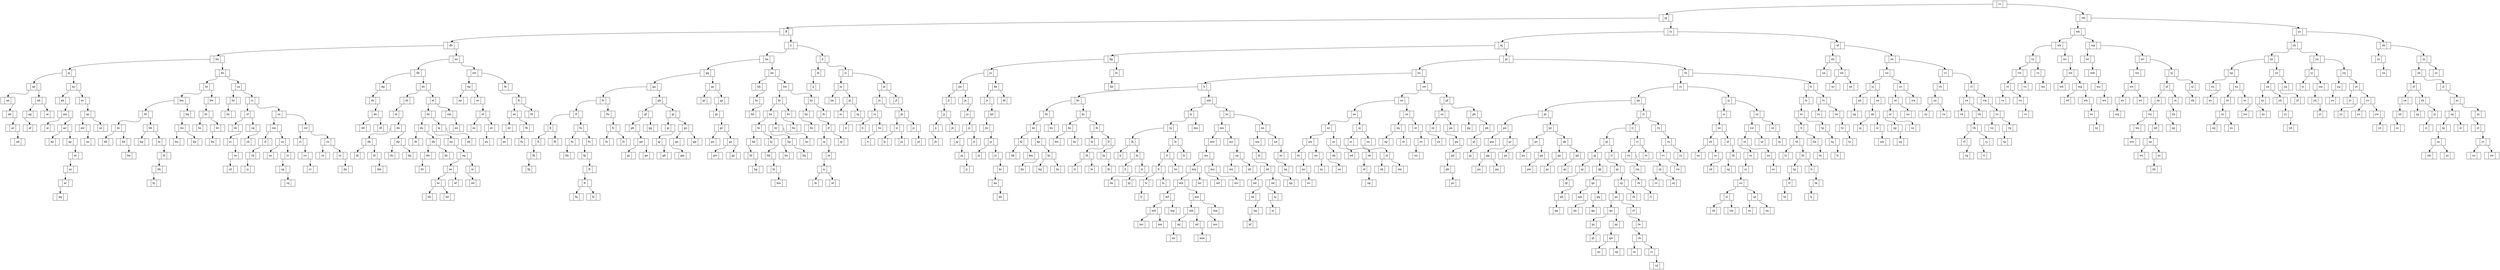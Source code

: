 digraph BST {
node [shape=record]
vr[label="<L> |<D> vr|<R> "]
jg[label="<L> |<D> jg|<R> "]
ff[label="<L> |<D> ff|<R> "]
db[label="<L> |<D> db|<R> "]
ba[label="<L> |<D> ba|<R> "]
aj[label="<L> |<D> aj|<R> "]
ae[label="<L> |<D> ae|<R> "]
aa[label="<L> |<D> aa|<R> "]
ab[label="<L> |<D> ab|<R> "]
ac[label="<L> |<D> ac|<R> "]
ad[label="<L> |<D> ad|<R> "]
ac:R -> ad:D
ab:R -> ac:D
aa:R -> ab:D
ae:L -> aa:D
ah[label="<L> |<D> ah|<R> "]
ag[label="<L> |<D> ag|<R> "]
af[label="<L> |<D> af|<R> "]
ag:L -> af:D
ah:L -> ag:D
ai[label="<L> |<D> ai|<R> "]
ah:R -> ai:D
ae:R -> ah:D
aj:L -> ae:D
au[label="<L> |<D> au|<R> "]
ak[label="<L> |<D> ak|<R> "]
am[label="<L> |<D> am|<R> "]
al[label="<L> |<D> al|<R> "]
am:L -> al:D
ao[label="<L> |<D> ao|<R> "]
an[label="<L> |<D> an|<R> "]
ao:L -> an:D
ap[label="<L> |<D> ap|<R> "]
at[label="<L> |<D> at|<R> "]
as[label="<L> |<D> as|<R> "]
ar[label="<L> |<D> ar|<R> "]
aq[label="<L> |<D> aq|<R> "]
ar:L -> aq:D
as:L -> ar:D
at:L -> as:D
ap:R -> at:D
ao:R -> ap:D
am:R -> ao:D
ak:R -> am:D
au:L -> ak:D
av[label="<L> |<D> av|<R> "]
ay[label="<L> |<D> ay|<R> "]
aw[label="<L> |<D> aw|<R> "]
ax[label="<L> |<D> ax|<R> "]
aw:R -> ax:D
ay:L -> aw:D
az[label="<L> |<D> az|<R> "]
ay:R -> az:D
av:R -> ay:D
au:R -> av:D
aj:R -> au:D
ba:L -> aj:D
bx[label="<L> |<D> bx|<R> "]
br[label="<L> |<D> br|<R> "]
bm[label="<L> |<D> bm|<R> "]
bf[label="<L> |<D> bf|<R> "]
bc[label="<L> |<D> bc|<R> "]
bb[label="<L> |<D> bb|<R> "]
bc:L -> bb:D
bd[label="<L> |<D> bd|<R> "]
be[label="<L> |<D> be|<R> "]
bd:R -> be:D
bc:R -> bd:D
bf:L -> bc:D
bh[label="<L> |<D> bh|<R> "]
bg[label="<L> |<D> bg|<R> "]
bh:L -> bg:D
bi[label="<L> |<D> bi|<R> "]
bl[label="<L> |<D> bl|<R> "]
bk[label="<L> |<D> bk|<R> "]
bj[label="<L> |<D> bj|<R> "]
bk:L -> bj:D
bl:L -> bk:D
bi:R -> bl:D
bh:R -> bi:D
bf:R -> bh:D
bm:L -> bf:D
bq[label="<L> |<D> bq|<R> "]
bo[label="<L> |<D> bo|<R> "]
bn[label="<L> |<D> bn|<R> "]
bo:L -> bn:D
bp[label="<L> |<D> bp|<R> "]
bo:R -> bp:D
bq:L -> bo:D
bm:R -> bq:D
br:L -> bm:D
bw[label="<L> |<D> bw|<R> "]
bt[label="<L> |<D> bt|<R> "]
bs[label="<L> |<D> bs|<R> "]
bt:L -> bs:D
bv[label="<L> |<D> bv|<R> "]
bu[label="<L> |<D> bu|<R> "]
bv:L -> bu:D
bt:R -> bv:D
bw:L -> bt:D
br:R -> bw:D
bx:L -> br:D
ca[label="<L> |<D> ca|<R> "]
bz[label="<L> |<D> bz|<R> "]
by[label="<L> |<D> by|<R> "]
bz:L -> by:D
ca:L -> bz:D
ci[label="<L> |<D> ci|<R> "]
cf[label="<L> |<D> cf|<R> "]
cb[label="<L> |<D> cb|<R> "]
cc[label="<L> |<D> cc|<R> "]
ce[label="<L> |<D> ce|<R> "]
cd[label="<L> |<D> cd|<R> "]
ce:L -> cd:D
cc:R -> ce:D
cb:R -> cc:D
cf:L -> cb:D
cg[label="<L> |<D> cg|<R> "]
ch[label="<L> |<D> ch|<R> "]
cg:R -> ch:D
cf:R -> cg:D
ci:L -> cf:D
cs[label="<L> |<D> cs|<R> "]
cm[label="<L> |<D> cm|<R> "]
cl[label="<L> |<D> cl|<R> "]
ck[label="<L> |<D> ck|<R> "]
cj[label="<L> |<D> cj|<R> "]
ck:L -> cj:D
cl:L -> ck:D
cm:L -> cl:D
co[label="<L> |<D> co|<R> "]
cn[label="<L> |<D> cn|<R> "]
co:L -> cn:D
cr[label="<L> |<D> cr|<R> "]
cp[label="<L> |<D> cp|<R> "]
cq[label="<L> |<D> cq|<R> "]
cp:R -> cq:D
cr:L -> cp:D
co:R -> cr:D
cm:R -> co:D
cs:L -> cm:D
cw[label="<L> |<D> cw|<R> "]
ct[label="<L> |<D> ct|<R> "]
cu[label="<L> |<D> cu|<R> "]
cv[label="<L> |<D> cv|<R> "]
cu:R -> cv:D
ct:R -> cu:D
cw:L -> ct:D
cy[label="<L> |<D> cy|<R> "]
cx[label="<L> |<D> cx|<R> "]
cy:L -> cx:D
cz[label="<L> |<D> cz|<R> "]
da[label="<L> |<D> da|<R> "]
cz:R -> da:D
cy:R -> cz:D
cw:R -> cy:D
cs:R -> cw:D
ci:R -> cs:D
ca:R -> ci:D
bx:R -> ca:D
ba:R -> bx:D
db:L -> ba:D
eo[label="<L> |<D> eo|<R> "]
dh[label="<L> |<D> dh|<R> "]
dg[label="<L> |<D> dg|<R> "]
dc[label="<L> |<D> dc|<R> "]
de[label="<L> |<D> de|<R> "]
dd[label="<L> |<D> dd|<R> "]
de:L -> dd:D
df[label="<L> |<D> df|<R> "]
de:R -> df:D
dc:R -> de:D
dg:L -> dc:D
dh:L -> dg:D
ds[label="<L> |<D> ds|<R> "]
dr[label="<L> |<D> dr|<R> "]
di[label="<L> |<D> di|<R> "]
dn[label="<L> |<D> dn|<R> "]
dk[label="<L> |<D> dk|<R> "]
dj[label="<L> |<D> dj|<R> "]
dk:L -> dj:D
dl[label="<L> |<D> dl|<R> "]
dm[label="<L> |<D> dm|<R> "]
dl:R -> dm:D
dk:R -> dl:D
dn:L -> dk:D
dp[label="<L> |<D> dp|<R> "]
do[label="<L> |<D> do|<R> "]
dp:L -> do:D
dq[label="<L> |<D> dq|<R> "]
dp:R -> dq:D
dn:R -> dp:D
di:R -> dn:D
dr:L -> di:D
ds:L -> dr:D
el[label="<L> |<D> el|<R> "]
dz[label="<L> |<D> dz|<R> "]
du[label="<L> |<D> du|<R> "]
dt[label="<L> |<D> dt|<R> "]
du:L -> dt:D
dx[label="<L> |<D> dx|<R> "]
dw[label="<L> |<D> dw|<R> "]
dv[label="<L> |<D> dv|<R> "]
dw:L -> dv:D
dx:L -> dw:D
dy[label="<L> |<D> dy|<R> "]
dx:R -> dy:D
du:R -> dx:D
dz:L -> du:D
ej[label="<L> |<D> ej|<R> "]
ea[label="<L> |<D> ea|<R> "]
eg[label="<L> |<D> eg|<R> "]
ee[label="<L> |<D> ee|<R> "]
ec[label="<L> |<D> ec|<R> "]
eb[label="<L> |<D> eb|<R> "]
ec:L -> eb:D
ed[label="<L> |<D> ed|<R> "]
ec:R -> ed:D
ee:L -> ec:D
ef[label="<L> |<D> ef|<R> "]
ee:R -> ef:D
eg:L -> ee:D
ei[label="<L> |<D> ei|<R> "]
eh[label="<L> |<D> eh|<R> "]
ei:L -> eh:D
eg:R -> ei:D
ea:R -> eg:D
ej:L -> ea:D
ek[label="<L> |<D> ek|<R> "]
ej:R -> ek:D
dz:R -> ej:D
el:L -> dz:D
em[label="<L> |<D> em|<R> "]
en[label="<L> |<D> en|<R> "]
em:R -> en:D
el:R -> em:D
ds:R -> el:D
dh:R -> ds:D
eo:L -> dh:D
ew[label="<L> |<D> ew|<R> "]
eq[label="<L> |<D> eq|<R> "]
ep[label="<L> |<D> ep|<R> "]
eq:L -> ep:D
er[label="<L> |<D> er|<R> "]
et[label="<L> |<D> et|<R> "]
es[label="<L> |<D> es|<R> "]
et:L -> es:D
ev[label="<L> |<D> ev|<R> "]
eu[label="<L> |<D> eu|<R> "]
ev:L -> eu:D
et:R -> ev:D
er:R -> et:D
eq:R -> er:D
ew:L -> eq:D
fe[label="<L> |<D> fe|<R> "]
fc[label="<L> |<D> fc|<R> "]
ez[label="<L> |<D> ez|<R> "]
ey[label="<L> |<D> ey|<R> "]
ex[label="<L> |<D> ex|<R> "]
ey:L -> ex:D
ez:L -> ey:D
fb[label="<L> |<D> fb|<R> "]
fa[label="<L> |<D> fa|<R> "]
fb:L -> fa:D
ez:R -> fb:D
fc:L -> ez:D
fd[label="<L> |<D> fd|<R> "]
fc:R -> fd:D
fe:L -> fc:D
ew:R -> fe:D
eo:R -> ew:D
db:R -> eo:D
ff:L -> db:D
ii[label="<L> |<D> ii|<R> "]
ha[label="<L> |<D> ha|<R> "]
gq[label="<L> |<D> gq|<R> "]
ga[label="<L> |<D> ga|<R> "]
fv[label="<L> |<D> fv|<R> "]
fl[label="<L> |<D> fl|<R> "]
fj[label="<L> |<D> fj|<R> "]
fi[label="<L> |<D> fi|<R> "]
fh[label="<L> |<D> fh|<R> "]
fg[label="<L> |<D> fg|<R> "]
fh:L -> fg:D
fi:L -> fh:D
fj:L -> fi:D
fk[label="<L> |<D> fk|<R> "]
fj:R -> fk:D
fl:L -> fj:D
fo[label="<L> |<D> fo|<R> "]
fn[label="<L> |<D> fn|<R> "]
fm[label="<L> |<D> fm|<R> "]
fn:L -> fm:D
fo:L -> fn:D
fu[label="<L> |<D> fu|<R> "]
fp[label="<L> |<D> fp|<R> "]
ft[label="<L> |<D> ft|<R> "]
fr[label="<L> |<D> fr|<R> "]
fq[label="<L> |<D> fq|<R> "]
fr:L -> fq:D
fs[label="<L> |<D> fs|<R> "]
fr:R -> fs:D
ft:L -> fr:D
fp:R -> ft:D
fu:L -> fp:D
fo:R -> fu:D
fl:R -> fo:D
fv:L -> fl:D
fw[label="<L> |<D> fw|<R> "]
fy[label="<L> |<D> fy|<R> "]
fx[label="<L> |<D> fx|<R> "]
fy:L -> fx:D
fz[label="<L> |<D> fz|<R> "]
fy:R -> fz:D
fw:R -> fy:D
fv:R -> fw:D
ga:L -> fv:D
gh[label="<L> |<D> gh|<R> "]
gf[label="<L> |<D> gf|<R> "]
gb[label="<L> |<D> gb|<R> "]
gd[label="<L> |<D> gd|<R> "]
gc[label="<L> |<D> gc|<R> "]
gd:L -> gc:D
ge[label="<L> |<D> ge|<R> "]
gd:R -> ge:D
gb:R -> gd:D
gf:L -> gb:D
gg[label="<L> |<D> gg|<R> "]
gf:R -> gg:D
gh:L -> gf:D
gl[label="<L> |<D> gl|<R> "]
gi[label="<L> |<D> gi|<R> "]
gj[label="<L> |<D> gj|<R> "]
gk[label="<L> |<D> gk|<R> "]
gj:R -> gk:D
gi:R -> gj:D
gl:L -> gi:D
go[label="<L> |<D> go|<R> "]
gn[label="<L> |<D> gn|<R> "]
gm[label="<L> |<D> gm|<R> "]
gn:L -> gm:D
go:L -> gn:D
gp[label="<L> |<D> gp|<R> "]
go:R -> gp:D
gl:R -> go:D
gh:R -> gl:D
ga:R -> gh:D
gq:L -> ga:D
gs[label="<L> |<D> gs|<R> "]
gr[label="<L> |<D> gr|<R> "]
gs:L -> gr:D
gz[label="<L> |<D> gz|<R> "]
gt[label="<L> |<D> gt|<R> "]
gv[label="<L> |<D> gv|<R> "]
gu[label="<L> |<D> gu|<R> "]
gv:L -> gu:D
gx[label="<L> |<D> gx|<R> "]
gw[label="<L> |<D> gw|<R> "]
gx:L -> gw:D
gy[label="<L> |<D> gy|<R> "]
gx:R -> gy:D
gv:R -> gx:D
gt:R -> gv:D
gz:L -> gt:D
gs:R -> gz:D
gq:R -> gs:D
ha:L -> gq:D
he[label="<L> |<D> he|<R> "]
hb[label="<L> |<D> hb|<R> "]
hc[label="<L> |<D> hc|<R> "]
hd[label="<L> |<D> hd|<R> "]
hc:R -> hd:D
hb:R -> hc:D
he:L -> hb:D
hw[label="<L> |<D> hw|<R> "]
ht[label="<L> |<D> ht|<R> "]
hn[label="<L> |<D> hn|<R> "]
hi[label="<L> |<D> hi|<R> "]
hh[label="<L> |<D> hh|<R> "]
hf[label="<L> |<D> hf|<R> "]
hg[label="<L> |<D> hg|<R> "]
hf:R -> hg:D
hh:L -> hf:D
hi:L -> hh:D
hj[label="<L> |<D> hj|<R> "]
hk[label="<L> |<D> hk|<R> "]
hl[label="<L> |<D> hl|<R> "]
hm[label="<L> |<D> hm|<R> "]
hl:R -> hm:D
hk:R -> hl:D
hj:R -> hk:D
hi:R -> hj:D
hn:L -> hi:D
hr[label="<L> |<D> hr|<R> "]
hp[label="<L> |<D> hp|<R> "]
ho[label="<L> |<D> ho|<R> "]
hp:L -> ho:D
hq[label="<L> |<D> hq|<R> "]
hp:R -> hq:D
hr:L -> hp:D
hs[label="<L> |<D> hs|<R> "]
hr:R -> hs:D
hn:R -> hr:D
ht:L -> hn:D
hv[label="<L> |<D> hv|<R> "]
hu[label="<L> |<D> hu|<R> "]
hv:L -> hu:D
ht:R -> hv:D
hw:L -> ht:D
hz[label="<L> |<D> hz|<R> "]
hy[label="<L> |<D> hy|<R> "]
hx[label="<L> |<D> hx|<R> "]
hy:L -> hx:D
hz:L -> hy:D
ih[label="<L> |<D> ih|<R> "]
if[label="<L> |<D> if|<R> "]
ia[label="<L> |<D> ia|<R> "]
ie[label="<L> |<D> ie|<R> "]
ic[label="<L> |<D> ic|<R> "]
ib[label="<L> |<D> ib|<R> "]
ic:L -> ib:D
id[label="<L> |<D> id|<R> "]
ic:R -> id:D
ie:L -> ic:D
ia:R -> ie:D
if:L -> ia:D
ig[label="<L> |<D> ig|<R> "]
if:R -> ig:D
ih:L -> if:D
hz:R -> ih:D
hw:R -> hz:D
he:R -> hw:D
ha:R -> he:D
ii:L -> ha:D
il[label="<L> |<D> il|<R> "]
ik[label="<L> |<D> ik|<R> "]
ij[label="<L> |<D> ij|<R> "]
ik:L -> ij:D
il:L -> ik:D
is[label="<L> |<D> is|<R> "]
in[label="<L> |<D> in|<R> "]
im[label="<L> |<D> im|<R> "]
in:L -> im:D
ip[label="<L> |<D> ip|<R> "]
io[label="<L> |<D> io|<R> "]
ip:L -> io:D
iq[label="<L> |<D> iq|<R> "]
ir[label="<L> |<D> ir|<R> "]
iq:R -> ir:D
ip:R -> iq:D
in:R -> ip:D
is:L -> in:D
je[label="<L> |<D> je|<R> "]
ix[label="<L> |<D> ix|<R> "]
iu[label="<L> |<D> iu|<R> "]
it[label="<L> |<D> it|<R> "]
iu:L -> it:D
iw[label="<L> |<D> iw|<R> "]
iv[label="<L> |<D> iv|<R> "]
iw:L -> iv:D
iu:R -> iw:D
ix:L -> iu:D
jb[label="<L> |<D> jb|<R> "]
iz[label="<L> |<D> iz|<R> "]
iy[label="<L> |<D> iy|<R> "]
iz:L -> iy:D
ja[label="<L> |<D> ja|<R> "]
iz:R -> ja:D
jb:L -> iz:D
jc[label="<L> |<D> jc|<R> "]
jd[label="<L> |<D> jd|<R> "]
jc:R -> jd:D
jb:R -> jc:D
ix:R -> jb:D
je:L -> ix:D
jf[label="<L> |<D> jf|<R> "]
je:R -> jf:D
is:R -> je:D
il:R -> is:D
ii:R -> il:D
ff:R -> ii:D
jg:L -> ff:D
tz[label="<L> |<D> tz|<R> "]
kj[label="<L> |<D> kj|<R> "]
kg[label="<L> |<D> kg|<R> "]
ju[label="<L> |<D> ju|<R> "]
jm[label="<L> |<D> jm|<R> "]
jl[label="<L> |<D> jl|<R> "]
jj[label="<L> |<D> jj|<R> "]
ji[label="<L> |<D> ji|<R> "]
jh[label="<L> |<D> jh|<R> "]
ji:L -> jh:D
jj:L -> ji:D
jk[label="<L> |<D> jk|<R> "]
jj:R -> jk:D
jl:L -> jj:D
jm:L -> jl:D
jn[label="<L> |<D> jn|<R> "]
jo[label="<L> |<D> jo|<R> "]
js[label="<L> |<D> js|<R> "]
jp[label="<L> |<D> jp|<R> "]
jq[label="<L> |<D> jq|<R> "]
jr[label="<L> |<D> jr|<R> "]
jq:R -> jr:D
jp:R -> jq:D
js:L -> jp:D
jt[label="<L> |<D> jt|<R> "]
js:R -> jt:D
jo:R -> js:D
jn:R -> jo:D
jm:R -> jn:D
ju:L -> jm:D
ke[label="<L> |<D> ke|<R> "]
jv[label="<L> |<D> jv|<R> "]
kd[label="<L> |<D> kd|<R> "]
jw[label="<L> |<D> jw|<R> "]
jy[label="<L> |<D> jy|<R> "]
jx[label="<L> |<D> jx|<R> "]
jy:L -> jx:D
jz[label="<L> |<D> jz|<R> "]
kc[label="<L> |<D> kc|<R> "]
ka[label="<L> |<D> ka|<R> "]
kb[label="<L> |<D> kb|<R> "]
ka:R -> kb:D
kc:L -> ka:D
jz:R -> kc:D
jy:R -> jz:D
jw:R -> jy:D
kd:L -> jw:D
jv:R -> kd:D
ke:L -> jv:D
kf[label="<L> |<D> kf|<R> "]
ke:R -> kf:D
ju:R -> ke:D
kg:L -> ju:D
ki[label="<L> |<D> ki|<R> "]
kh[label="<L> |<D> kh|<R> "]
ki:L -> kh:D
kg:R -> ki:D
kj:L -> kg:D
pl[label="<L> |<D> pl|<R> "]
ns[label="<L> |<D> ns|<R> "]
li[label="<L> |<D> li|<R> "]
kv[label="<L> |<D> kv|<R> "]
kt[label="<L> |<D> kt|<R> "]
ko[label="<L> |<D> ko|<R> "]
kl[label="<L> |<D> kl|<R> "]
kk[label="<L> |<D> kk|<R> "]
kl:L -> kk:D
km[label="<L> |<D> km|<R> "]
kn[label="<L> |<D> kn|<R> "]
km:R -> kn:D
kl:R -> km:D
ko:L -> kl:D
kp[label="<L> |<D> kp|<R> "]
kr[label="<L> |<D> kr|<R> "]
kq[label="<L> |<D> kq|<R> "]
kr:L -> kq:D
ks[label="<L> |<D> ks|<R> "]
kr:R -> ks:D
kp:R -> kr:D
ko:R -> kp:D
kt:L -> ko:D
ku[label="<L> |<D> ku|<R> "]
kt:R -> ku:D
kv:L -> kt:D
kz[label="<L> |<D> kz|<R> "]
kx[label="<L> |<D> kx|<R> "]
kw[label="<L> |<D> kw|<R> "]
kx:L -> kw:D
ky[label="<L> |<D> ky|<R> "]
kx:R -> ky:D
kz:L -> kx:D
lb[label="<L> |<D> lb|<R> "]
la[label="<L> |<D> la|<R> "]
lb:L -> la:D
lf[label="<L> |<D> lf|<R> "]
ld[label="<L> |<D> ld|<R> "]
lc[label="<L> |<D> lc|<R> "]
ld:L -> lc:D
le[label="<L> |<D> le|<R> "]
ld:R -> le:D
lf:L -> ld:D
lg[label="<L> |<D> lg|<R> "]
lh[label="<L> |<D> lh|<R> "]
lg:R -> lh:D
lf:R -> lg:D
lb:R -> lf:D
kz:R -> lb:D
kv:R -> kz:D
li:L -> kv:D
mb[label="<L> |<D> mb|<R> "]
lz[label="<L> |<D> lz|<R> "]
lq[label="<L> |<D> lq|<R> "]
lk[label="<L> |<D> lk|<R> "]
lj[label="<L> |<D> lj|<R> "]
lk:L -> lj:D
ln[label="<L> |<D> ln|<R> "]
ll[label="<L> |<D> ll|<R> "]
lm[label="<L> |<D> lm|<R> "]
ll:R -> lm:D
ln:L -> ll:D
lo[label="<L> |<D> lo|<R> "]
lp[label="<L> |<D> lp|<R> "]
lo:R -> lp:D
ln:R -> lo:D
lk:R -> ln:D
lq:L -> lk:D
lx[label="<L> |<D> lx|<R> "]
lv[label="<L> |<D> lv|<R> "]
lt[label="<L> |<D> lt|<R> "]
ls[label="<L> |<D> ls|<R> "]
lr[label="<L> |<D> lr|<R> "]
ls:L -> lr:D
lt:L -> ls:D
lu[label="<L> |<D> lu|<R> "]
lt:R -> lu:D
lv:L -> lt:D
lw[label="<L> |<D> lw|<R> "]
lv:R -> lw:D
lx:L -> lv:D
ly[label="<L> |<D> ly|<R> "]
lx:R -> ly:D
lq:R -> lx:D
lz:L -> lq:D
ma[label="<L> |<D> ma|<R> "]
lz:R -> ma:D
mb:L -> lz:D
nc[label="<L> |<D> nc|<R> "]
mx[label="<L> |<D> mx|<R> "]
mw[label="<L> |<D> mw|<R> "]
ms[label="<L> |<D> ms|<R> "]
mq[label="<L> |<D> mq|<R> "]
mh[label="<L> |<D> mh|<R> "]
mf[label="<L> |<D> mf|<R> "]
md[label="<L> |<D> md|<R> "]
mc[label="<L> |<D> mc|<R> "]
md:L -> mc:D
me[label="<L> |<D> me|<R> "]
md:R -> me:D
mf:L -> md:D
mg[label="<L> |<D> mg|<R> "]
mf:R -> mg:D
mh:L -> mf:D
mn[label="<L> |<D> mn|<R> "]
mk[label="<L> |<D> mk|<R> "]
mj[label="<L> |<D> mj|<R> "]
mi[label="<L> |<D> mi|<R> "]
mj:L -> mi:D
mk:L -> mj:D
ml[label="<L> |<D> ml|<R> "]
mm[label="<L> |<D> mm|<R> "]
ml:R -> mm:D
mk:R -> ml:D
mn:L -> mk:D
mp[label="<L> |<D> mp|<R> "]
mo[label="<L> |<D> mo|<R> "]
mp:L -> mo:D
mn:R -> mp:D
mh:R -> mn:D
mq:L -> mh:D
mr[label="<L> |<D> mr|<R> "]
mq:R -> mr:D
ms:L -> mq:D
mu[label="<L> |<D> mu|<R> "]
mt[label="<L> |<D> mt|<R> "]
mu:L -> mt:D
mv[label="<L> |<D> mv|<R> "]
mu:R -> mv:D
ms:R -> mu:D
mw:L -> ms:D
mx:L -> mw:D
my[label="<L> |<D> my|<R> "]
na[label="<L> |<D> na|<R> "]
mz[label="<L> |<D> mz|<R> "]
na:L -> mz:D
nb[label="<L> |<D> nb|<R> "]
na:R -> nb:D
my:R -> na:D
mx:R -> my:D
nc:L -> mx:D
nn[label="<L> |<D> nn|<R> "]
nm[label="<L> |<D> nm|<R> "]
nl[label="<L> |<D> nl|<R> "]
nh[label="<L> |<D> nh|<R> "]
nd[label="<L> |<D> nd|<R> "]
ne[label="<L> |<D> ne|<R> "]
ng[label="<L> |<D> ng|<R> "]
nf[label="<L> |<D> nf|<R> "]
ng:L -> nf:D
ne:R -> ng:D
nd:R -> ne:D
nh:L -> nd:D
nk[label="<L> |<D> nk|<R> "]
nj[label="<L> |<D> nj|<R> "]
ni[label="<L> |<D> ni|<R> "]
nj:L -> ni:D
nk:L -> nj:D
nh:R -> nk:D
nl:L -> nh:D
nm:L -> nl:D
nn:L -> nm:D
no[label="<L> |<D> no|<R> "]
nr[label="<L> |<D> nr|<R> "]
nq[label="<L> |<D> nq|<R> "]
np[label="<L> |<D> np|<R> "]
nq:L -> np:D
nr:L -> nq:D
no:R -> nr:D
nn:R -> no:D
nc:R -> nn:D
mb:R -> nc:D
li:R -> mb:D
ns:L -> li:D
ow[label="<L> |<D> ow|<R> "]
oo[label="<L> |<D> oo|<R> "]
oe[label="<L> |<D> oe|<R> "]
nz[label="<L> |<D> nz|<R> "]
nw[label="<L> |<D> nw|<R> "]
nt[label="<L> |<D> nt|<R> "]
nu[label="<L> |<D> nu|<R> "]
nv[label="<L> |<D> nv|<R> "]
nu:R -> nv:D
nt:R -> nu:D
nw:L -> nt:D
nx[label="<L> |<D> nx|<R> "]
ny[label="<L> |<D> ny|<R> "]
nx:R -> ny:D
nw:R -> nx:D
nz:L -> nw:D
oc[label="<L> |<D> oc|<R> "]
ob[label="<L> |<D> ob|<R> "]
oa[label="<L> |<D> oa|<R> "]
ob:L -> oa:D
oc:L -> ob:D
od[label="<L> |<D> od|<R> "]
oc:R -> od:D
nz:R -> oc:D
oe:L -> nz:D
oj[label="<L> |<D> oj|<R> "]
oi[label="<L> |<D> oi|<R> "]
oh[label="<L> |<D> oh|<R> "]
of[label="<L> |<D> of|<R> "]
og[label="<L> |<D> og|<R> "]
of:R -> og:D
oh:L -> of:D
oi:L -> oh:D
oj:L -> oi:D
on[label="<L> |<D> on|<R> "]
ol[label="<L> |<D> ol|<R> "]
ok[label="<L> |<D> ok|<R> "]
ol:L -> ok:D
om[label="<L> |<D> om|<R> "]
ol:R -> om:D
on:L -> ol:D
oj:R -> on:D
oe:R -> oj:D
oo:L -> oe:D
os[label="<L> |<D> os|<R> "]
oq[label="<L> |<D> oq|<R> "]
op[label="<L> |<D> op|<R> "]
oq:L -> op:D
or[label="<L> |<D> or|<R> "]
oq:R -> or:D
os:L -> oq:D
ot[label="<L> |<D> ot|<R> "]
ov[label="<L> |<D> ov|<R> "]
ou[label="<L> |<D> ou|<R> "]
ov:L -> ou:D
ot:R -> ov:D
os:R -> ot:D
oo:R -> os:D
ow:L -> oo:D
pf[label="<L> |<D> pf|<R> "]
oz[label="<L> |<D> oz|<R> "]
oy[label="<L> |<D> oy|<R> "]
ox[label="<L> |<D> ox|<R> "]
oy:L -> ox:D
oz:L -> oy:D
pe[label="<L> |<D> pe|<R> "]
pa[label="<L> |<D> pa|<R> "]
pd[label="<L> |<D> pd|<R> "]
pb[label="<L> |<D> pb|<R> "]
pc[label="<L> |<D> pc|<R> "]
pb:R -> pc:D
pd:L -> pb:D
pa:R -> pd:D
pe:L -> pa:D
oz:R -> pe:D
pf:L -> oz:D
ph[label="<L> |<D> ph|<R> "]
pg[label="<L> |<D> pg|<R> "]
ph:L -> pg:D
pk[label="<L> |<D> pk|<R> "]
pi[label="<L> |<D> pi|<R> "]
pj[label="<L> |<D> pj|<R> "]
pi:R -> pj:D
pk:L -> pi:D
ph:R -> pk:D
pf:R -> ph:D
ow:R -> pf:D
ns:R -> ow:D
pl:L -> ns:D
tb[label="<L> |<D> tb|<R> "]
rz[label="<L> |<D> rz|<R> "]
qe[label="<L> |<D> qe|<R> "]
pt[label="<L> |<D> pt|<R> "]
pn[label="<L> |<D> pn|<R> "]
pm[label="<L> |<D> pm|<R> "]
pn:L -> pm:D
pr[label="<L> |<D> pr|<R> "]
pp[label="<L> |<D> pp|<R> "]
po[label="<L> |<D> po|<R> "]
pp:L -> po:D
pq[label="<L> |<D> pq|<R> "]
pp:R -> pq:D
pr:L -> pp:D
ps[label="<L> |<D> ps|<R> "]
pr:R -> ps:D
pn:R -> pr:D
pt:L -> pn:D
py[label="<L> |<D> py|<R> "]
pv[label="<L> |<D> pv|<R> "]
pu[label="<L> |<D> pu|<R> "]
pv:L -> pu:D
px[label="<L> |<D> px|<R> "]
pw[label="<L> |<D> pw|<R> "]
px:L -> pw:D
pv:R -> px:D
py:L -> pv:D
qb[label="<L> |<D> qb|<R> "]
qa[label="<L> |<D> qa|<R> "]
pz[label="<L> |<D> pz|<R> "]
qa:L -> pz:D
qb:L -> qa:D
qd[label="<L> |<D> qd|<R> "]
qc[label="<L> |<D> qc|<R> "]
qd:L -> qc:D
qb:R -> qd:D
py:R -> qb:D
pt:R -> py:D
qe:L -> pt:D
rt[label="<L> |<D> rt|<R> "]
rj[label="<L> |<D> rj|<R> "]
ql[label="<L> |<D> ql|<R> "]
qj[label="<L> |<D> qj|<R> "]
qi[label="<L> |<D> qi|<R> "]
qf[label="<L> |<D> qf|<R> "]
qh[label="<L> |<D> qh|<R> "]
qg[label="<L> |<D> qg|<R> "]
qh:L -> qg:D
qf:R -> qh:D
qi:L -> qf:D
qj:L -> qi:D
qk[label="<L> |<D> qk|<R> "]
qj:R -> qk:D
ql:L -> qj:D
ri[label="<L> |<D> ri|<R> "]
qr[label="<L> |<D> qr|<R> "]
qo[label="<L> |<D> qo|<R> "]
qm[label="<L> |<D> qm|<R> "]
qn[label="<L> |<D> qn|<R> "]
qm:R -> qn:D
qo:L -> qm:D
qq[label="<L> |<D> qq|<R> "]
qp[label="<L> |<D> qp|<R> "]
qq:L -> qp:D
qo:R -> qq:D
qr:L -> qo:D
rg[label="<L> |<D> rg|<R> "]
qz[label="<L> |<D> qz|<R> "]
qu[label="<L> |<D> qu|<R> "]
qs[label="<L> |<D> qs|<R> "]
qt[label="<L> |<D> qt|<R> "]
qs:R -> qt:D
qu:L -> qs:D
qy[label="<L> |<D> qy|<R> "]
qw[label="<L> |<D> qw|<R> "]
qv[label="<L> |<D> qv|<R> "]
qw:L -> qv:D
qx[label="<L> |<D> qx|<R> "]
qw:R -> qx:D
qy:L -> qw:D
qu:R -> qy:D
qz:L -> qu:D
rf[label="<L> |<D> rf|<R> "]
re[label="<L> |<D> re|<R> "]
rb[label="<L> |<D> rb|<R> "]
ra[label="<L> |<D> ra|<R> "]
rb:L -> ra:D
rc[label="<L> |<D> rc|<R> "]
rd[label="<L> |<D> rd|<R> "]
rc:R -> rd:D
rb:R -> rc:D
re:L -> rb:D
rf:L -> re:D
qz:R -> rf:D
rg:L -> qz:D
rh[label="<L> |<D> rh|<R> "]
rg:R -> rh:D
qr:R -> rg:D
ri:L -> qr:D
ql:R -> ri:D
rj:L -> ql:D
rr[label="<L> |<D> rr|<R> "]
rn[label="<L> |<D> rn|<R> "]
rm[label="<L> |<D> rm|<R> "]
rk[label="<L> |<D> rk|<R> "]
rl[label="<L> |<D> rl|<R> "]
rk:R -> rl:D
rm:L -> rk:D
rn:L -> rm:D
rp[label="<L> |<D> rp|<R> "]
ro[label="<L> |<D> ro|<R> "]
rp:L -> ro:D
rq[label="<L> |<D> rq|<R> "]
rp:R -> rq:D
rn:R -> rp:D
rr:L -> rn:D
rs[label="<L> |<D> rs|<R> "]
rr:R -> rs:D
rj:R -> rr:D
rt:L -> rj:D
ru[label="<L> |<D> ru|<R> "]
rx[label="<L> |<D> rx|<R> "]
rv[label="<L> |<D> rv|<R> "]
rw[label="<L> |<D> rw|<R> "]
rv:R -> rw:D
rx:L -> rv:D
ry[label="<L> |<D> ry|<R> "]
rx:R -> ry:D
ru:R -> rx:D
rt:R -> ru:D
qe:R -> rt:D
rz:L -> qe:D
sj[label="<L> |<D> sj|<R> "]
si[label="<L> |<D> si|<R> "]
se[label="<L> |<D> se|<R> "]
sb[label="<L> |<D> sb|<R> "]
sa[label="<L> |<D> sa|<R> "]
sb:L -> sa:D
sc[label="<L> |<D> sc|<R> "]
sd[label="<L> |<D> sd|<R> "]
sc:R -> sd:D
sb:R -> sc:D
se:L -> sb:D
sf[label="<L> |<D> sf|<R> "]
sh[label="<L> |<D> sh|<R> "]
sg[label="<L> |<D> sg|<R> "]
sh:L -> sg:D
sf:R -> sh:D
se:R -> sf:D
si:L -> se:D
sj:L -> si:D
sy[label="<L> |<D> sy|<R> "]
sw[label="<L> |<D> sw|<R> "]
st[label="<L> |<D> st|<R> "]
ss[label="<L> |<D> ss|<R> "]
sr[label="<L> |<D> sr|<R> "]
sn[label="<L> |<D> sn|<R> "]
sl[label="<L> |<D> sl|<R> "]
sk[label="<L> |<D> sk|<R> "]
sl:L -> sk:D
sm[label="<L> |<D> sm|<R> "]
sl:R -> sm:D
sn:L -> sl:D
sp[label="<L> |<D> sp|<R> "]
so[label="<L> |<D> so|<R> "]
sp:L -> so:D
sq[label="<L> |<D> sq|<R> "]
sp:R -> sq:D
sn:R -> sp:D
sr:L -> sn:D
ss:L -> sr:D
st:L -> ss:D
su[label="<L> |<D> su|<R> "]
sv[label="<L> |<D> sv|<R> "]
su:R -> sv:D
st:R -> su:D
sw:L -> st:D
sx[label="<L> |<D> sx|<R> "]
sw:R -> sx:D
sy:L -> sw:D
sz[label="<L> |<D> sz|<R> "]
ta[label="<L> |<D> ta|<R> "]
sz:R -> ta:D
sy:R -> sz:D
sj:R -> sy:D
rz:R -> sj:D
tb:L -> rz:D
tt[label="<L> |<D> tt|<R> "]
ts[label="<L> |<D> ts|<R> "]
to[label="<L> |<D> to|<R> "]
tl[label="<L> |<D> tl|<R> "]
td[label="<L> |<D> td|<R> "]
tc[label="<L> |<D> tc|<R> "]
td:L -> tc:D
th[label="<L> |<D> th|<R> "]
tg[label="<L> |<D> tg|<R> "]
tf[label="<L> |<D> tf|<R> "]
te[label="<L> |<D> te|<R> "]
tf:L -> te:D
tg:L -> tf:D
th:L -> tg:D
ti[label="<L> |<D> ti|<R> "]
tk[label="<L> |<D> tk|<R> "]
tj[label="<L> |<D> tj|<R> "]
tk:L -> tj:D
ti:R -> tk:D
th:R -> ti:D
td:R -> th:D
tl:L -> td:D
tm[label="<L> |<D> tm|<R> "]
tn[label="<L> |<D> tn|<R> "]
tm:R -> tn:D
tl:R -> tm:D
to:L -> tl:D
tp[label="<L> |<D> tp|<R> "]
tq[label="<L> |<D> tq|<R> "]
tr[label="<L> |<D> tr|<R> "]
tq:R -> tr:D
tp:R -> tq:D
to:R -> tp:D
ts:L -> to:D
tt:L -> ts:D
tv[label="<L> |<D> tv|<R> "]
tu[label="<L> |<D> tu|<R> "]
tv:L -> tu:D
tw[label="<L> |<D> tw|<R> "]
tx[label="<L> |<D> tx|<R> "]
ty[label="<L> |<D> ty|<R> "]
tx:R -> ty:D
tw:R -> tx:D
tv:R -> tw:D
tt:R -> tv:D
tb:R -> tt:D
pl:R -> tb:D
kj:R -> pl:D
tz:L -> kj:D
uf[label="<L> |<D> uf|<R> "]
ub[label="<L> |<D> ub|<R> "]
ua[label="<L> |<D> ua|<R> "]
ub:L -> ua:D
ud[label="<L> |<D> ud|<R> "]
uc[label="<L> |<D> uc|<R> "]
ud:L -> uc:D
ue[label="<L> |<D> ue|<R> "]
ud:R -> ue:D
ub:R -> ud:D
uf:L -> ub:D
ux[label="<L> |<D> ux|<R> "]
uo[label="<L> |<D> uo|<R> "]
ui[label="<L> |<D> ui|<R> "]
uh[label="<L> |<D> uh|<R> "]
ug[label="<L> |<D> ug|<R> "]
uh:L -> ug:D
ui:L -> uh:D
un[label="<L> |<D> un|<R> "]
uk[label="<L> |<D> uk|<R> "]
uj[label="<L> |<D> uj|<R> "]
uk:L -> uj:D
ul[label="<L> |<D> ul|<R> "]
um[label="<L> |<D> um|<R> "]
ul:R -> um:D
uk:R -> ul:D
un:L -> uk:D
ui:R -> un:D
uo:L -> ui:D
uv[label="<L> |<D> uv|<R> "]
ut[label="<L> |<D> ut|<R> "]
ur[label="<L> |<D> ur|<R> "]
up[label="<L> |<D> up|<R> "]
uq[label="<L> |<D> uq|<R> "]
up:R -> uq:D
ur:L -> up:D
us[label="<L> |<D> us|<R> "]
ur:R -> us:D
ut:L -> ur:D
uu[label="<L> |<D> uu|<R> "]
ut:R -> uu:D
uv:L -> ut:D
uw[label="<L> |<D> uw|<R> "]
uv:R -> uw:D
uo:R -> uv:D
ux:L -> uo:D
vc[label="<L> |<D> vc|<R> "]
vb[label="<L> |<D> vb|<R> "]
uz[label="<L> |<D> uz|<R> "]
uy[label="<L> |<D> uy|<R> "]
uz:L -> uy:D
va[label="<L> |<D> va|<R> "]
uz:R -> va:D
vb:L -> uz:D
vc:L -> vb:D
vl[label="<L> |<D> vl|<R> "]
ve[label="<L> |<D> ve|<R> "]
vd[label="<L> |<D> vd|<R> "]
ve:L -> vd:D
vk[label="<L> |<D> vk|<R> "]
vh[label="<L> |<D> vh|<R> "]
vf[label="<L> |<D> vf|<R> "]
vg[label="<L> |<D> vg|<R> "]
vf:R -> vg:D
vh:L -> vf:D
vj[label="<L> |<D> vj|<R> "]
vi[label="<L> |<D> vi|<R> "]
vj:L -> vi:D
vh:R -> vj:D
vk:L -> vh:D
ve:R -> vk:D
vl:L -> ve:D
vm[label="<L> |<D> vm|<R> "]
vo[label="<L> |<D> vo|<R> "]
vn[label="<L> |<D> vn|<R> "]
vo:L -> vn:D
vq[label="<L> |<D> vq|<R> "]
vp[label="<L> |<D> vp|<R> "]
vq:L -> vp:D
vo:R -> vq:D
vm:R -> vo:D
vl:R -> vm:D
vc:R -> vl:D
ux:R -> vc:D
uf:R -> ux:D
tz:R -> uf:D
jg:R -> tz:D
vr:L -> jg:D
xm[label="<L> |<D> xm|<R> "]
wk[label="<L> |<D> wk|<R> "]
wb[label="<L> |<D> wb|<R> "]
vy[label="<L> |<D> vy|<R> "]
vw[label="<L> |<D> vw|<R> "]
vt[label="<L> |<D> vt|<R> "]
vs[label="<L> |<D> vs|<R> "]
vt:L -> vs:D
vu[label="<L> |<D> vu|<R> "]
vv[label="<L> |<D> vv|<R> "]
vu:R -> vv:D
vt:R -> vu:D
vw:L -> vt:D
vx[label="<L> |<D> vx|<R> "]
vw:R -> vx:D
vy:L -> vw:D
vz[label="<L> |<D> vz|<R> "]
wa[label="<L> |<D> wa|<R> "]
vz:R -> wa:D
vy:R -> vz:D
wb:L -> vy:D
wc[label="<L> |<D> wc|<R> "]
we[label="<L> |<D> we|<R> "]
wd[label="<L> |<D> wd|<R> "]
we:L -> wd:D
wg[label="<L> |<D> wg|<R> "]
wf[label="<L> |<D> wf|<R> "]
wg:L -> wf:D
wh[label="<L> |<D> wh|<R> "]
wi[label="<L> |<D> wi|<R> "]
wj[label="<L> |<D> wj|<R> "]
wi:R -> wj:D
wh:R -> wi:D
wg:R -> wh:D
we:R -> wg:D
wc:R -> we:D
wb:R -> wc:D
wk:L -> wb:D
wp[label="<L> |<D> wp|<R> "]
wl[label="<L> |<D> wl|<R> "]
wm[label="<L> |<D> wm|<R> "]
wn[label="<L> |<D> wn|<R> "]
wo[label="<L> |<D> wo|<R> "]
wn:R -> wo:D
wm:R -> wn:D
wl:R -> wm:D
wp:L -> wl:D
wv[label="<L> |<D> wv|<R> "]
wu[label="<L> |<D> wu|<R> "]
ws[label="<L> |<D> ws|<R> "]
wr[label="<L> |<D> wr|<R> "]
wq[label="<L> |<D> wq|<R> "]
wr:L -> wq:D
ws:L -> wr:D
wt[label="<L> |<D> wt|<R> "]
ws:R -> wt:D
wu:L -> ws:D
wv:L -> wu:D
xj[label="<L> |<D> xj|<R> "]
xf[label="<L> |<D> xf|<R> "]
xe[label="<L> |<D> xe|<R> "]
wy[label="<L> |<D> wy|<R> "]
wx[label="<L> |<D> wx|<R> "]
ww[label="<L> |<D> ww|<R> "]
wx:L -> ww:D
wy:L -> wx:D
xd[label="<L> |<D> xd|<R> "]
xa[label="<L> |<D> xa|<R> "]
wz[label="<L> |<D> wz|<R> "]
xa:L -> wz:D
xc[label="<L> |<D> xc|<R> "]
xb[label="<L> |<D> xb|<R> "]
xc:L -> xb:D
xa:R -> xc:D
xd:L -> xa:D
wy:R -> xd:D
xe:L -> wy:D
xf:L -> xe:D
xi[label="<L> |<D> xi|<R> "]
xh[label="<L> |<D> xh|<R> "]
xg[label="<L> |<D> xg|<R> "]
xh:L -> xg:D
xi:L -> xh:D
xf:R -> xi:D
xj:L -> xf:D
xl[label="<L> |<D> xl|<R> "]
xk[label="<L> |<D> xk|<R> "]
xl:L -> xk:D
xj:R -> xl:D
wv:R -> xj:D
wp:R -> wv:D
wk:R -> wp:D
xm:L -> wk:D
yy[label="<L> |<D> yy|<R> "]
yh[label="<L> |<D> yh|<R> "]
xx[label="<L> |<D> xx|<R> "]
xp[label="<L> |<D> xp|<R> "]
xn[label="<L> |<D> xn|<R> "]
xo[label="<L> |<D> xo|<R> "]
xn:R -> xo:D
xp:L -> xn:D
xu[label="<L> |<D> xu|<R> "]
xt[label="<L> |<D> xt|<R> "]
xr[label="<L> |<D> xr|<R> "]
xq[label="<L> |<D> xq|<R> "]
xr:L -> xq:D
xs[label="<L> |<D> xs|<R> "]
xr:R -> xs:D
xt:L -> xr:D
xu:L -> xt:D
xv[label="<L> |<D> xv|<R> "]
xw[label="<L> |<D> xw|<R> "]
xv:R -> xw:D
xu:R -> xv:D
xp:R -> xu:D
xx:L -> xp:D
ye[label="<L> |<D> ye|<R> "]
ya[label="<L> |<D> ya|<R> "]
xz[label="<L> |<D> xz|<R> "]
xy[label="<L> |<D> xy|<R> "]
xz:L -> xy:D
ya:L -> xz:D
yb[label="<L> |<D> yb|<R> "]
yc[label="<L> |<D> yc|<R> "]
yd[label="<L> |<D> yd|<R> "]
yc:R -> yd:D
yb:R -> yc:D
ya:R -> yb:D
ye:L -> ya:D
yg[label="<L> |<D> yg|<R> "]
yf[label="<L> |<D> yf|<R> "]
yg:L -> yf:D
ye:R -> yg:D
xx:R -> ye:D
yh:L -> xx:D
yn[label="<L> |<D> yn|<R> "]
yj[label="<L> |<D> yj|<R> "]
yi[label="<L> |<D> yi|<R> "]
yj:L -> yi:D
ym[label="<L> |<D> ym|<R> "]
yk[label="<L> |<D> yk|<R> "]
yl[label="<L> |<D> yl|<R> "]
yk:R -> yl:D
ym:L -> yk:D
yj:R -> ym:D
yn:L -> yj:D
yq[label="<L> |<D> yq|<R> "]
yp[label="<L> |<D> yp|<R> "]
yo[label="<L> |<D> yo|<R> "]
yp:L -> yo:D
yq:L -> yp:D
yt[label="<L> |<D> yt|<R> "]
yr[label="<L> |<D> yr|<R> "]
ys[label="<L> |<D> ys|<R> "]
yr:R -> ys:D
yt:L -> yr:D
yv[label="<L> |<D> yv|<R> "]
yu[label="<L> |<D> yu|<R> "]
yv:L -> yu:D
yw[label="<L> |<D> yw|<R> "]
yx[label="<L> |<D> yx|<R> "]
yw:R -> yx:D
yv:R -> yw:D
yt:R -> yv:D
yq:R -> yt:D
yn:R -> yq:D
yh:R -> yn:D
yy:L -> yh:D
zb[label="<L> |<D> zb|<R> "]
yz[label="<L> |<D> yz|<R> "]
za[label="<L> |<D> za|<R> "]
yz:R -> za:D
zb:L -> yz:D
zy[label="<L> |<D> zy|<R> "]
zk[label="<L> |<D> zk|<R> "]
zf[label="<L> |<D> zf|<R> "]
ze[label="<L> |<D> ze|<R> "]
zd[label="<L> |<D> zd|<R> "]
zc[label="<L> |<D> zc|<R> "]
zd:L -> zc:D
ze:L -> zd:D
zf:L -> ze:D
zh[label="<L> |<D> zh|<R> "]
zg[label="<L> |<D> zg|<R> "]
zh:L -> zg:D
zj[label="<L> |<D> zj|<R> "]
zi[label="<L> |<D> zi|<R> "]
zj:L -> zi:D
zh:R -> zj:D
zf:R -> zh:D
zk:L -> zf:D
zl[label="<L> |<D> zl|<R> "]
zs[label="<L> |<D> zs|<R> "]
zq[label="<L> |<D> zq|<R> "]
zp[label="<L> |<D> zp|<R> "]
zn[label="<L> |<D> zn|<R> "]
zm[label="<L> |<D> zm|<R> "]
zn:L -> zm:D
zo[label="<L> |<D> zo|<R> "]
zn:R -> zo:D
zp:L -> zn:D
zq:L -> zp:D
zr[label="<L> |<D> zr|<R> "]
zq:R -> zr:D
zs:L -> zq:D
zx[label="<L> |<D> zx|<R> "]
zt[label="<L> |<D> zt|<R> "]
zv[label="<L> |<D> zv|<R> "]
zu[label="<L> |<D> zu|<R> "]
zv:L -> zu:D
zw[label="<L> |<D> zw|<R> "]
zv:R -> zw:D
zt:R -> zv:D
zx:L -> zt:D
zs:R -> zx:D
zl:R -> zs:D
zk:R -> zl:D
zy:L -> zk:D
zz[label="<L> |<D> zz|<R> "]
zy:R -> zz:D
zb:R -> zy:D
yy:R -> zb:D
xm:R -> yy:D
vr:R -> xm:D
}
